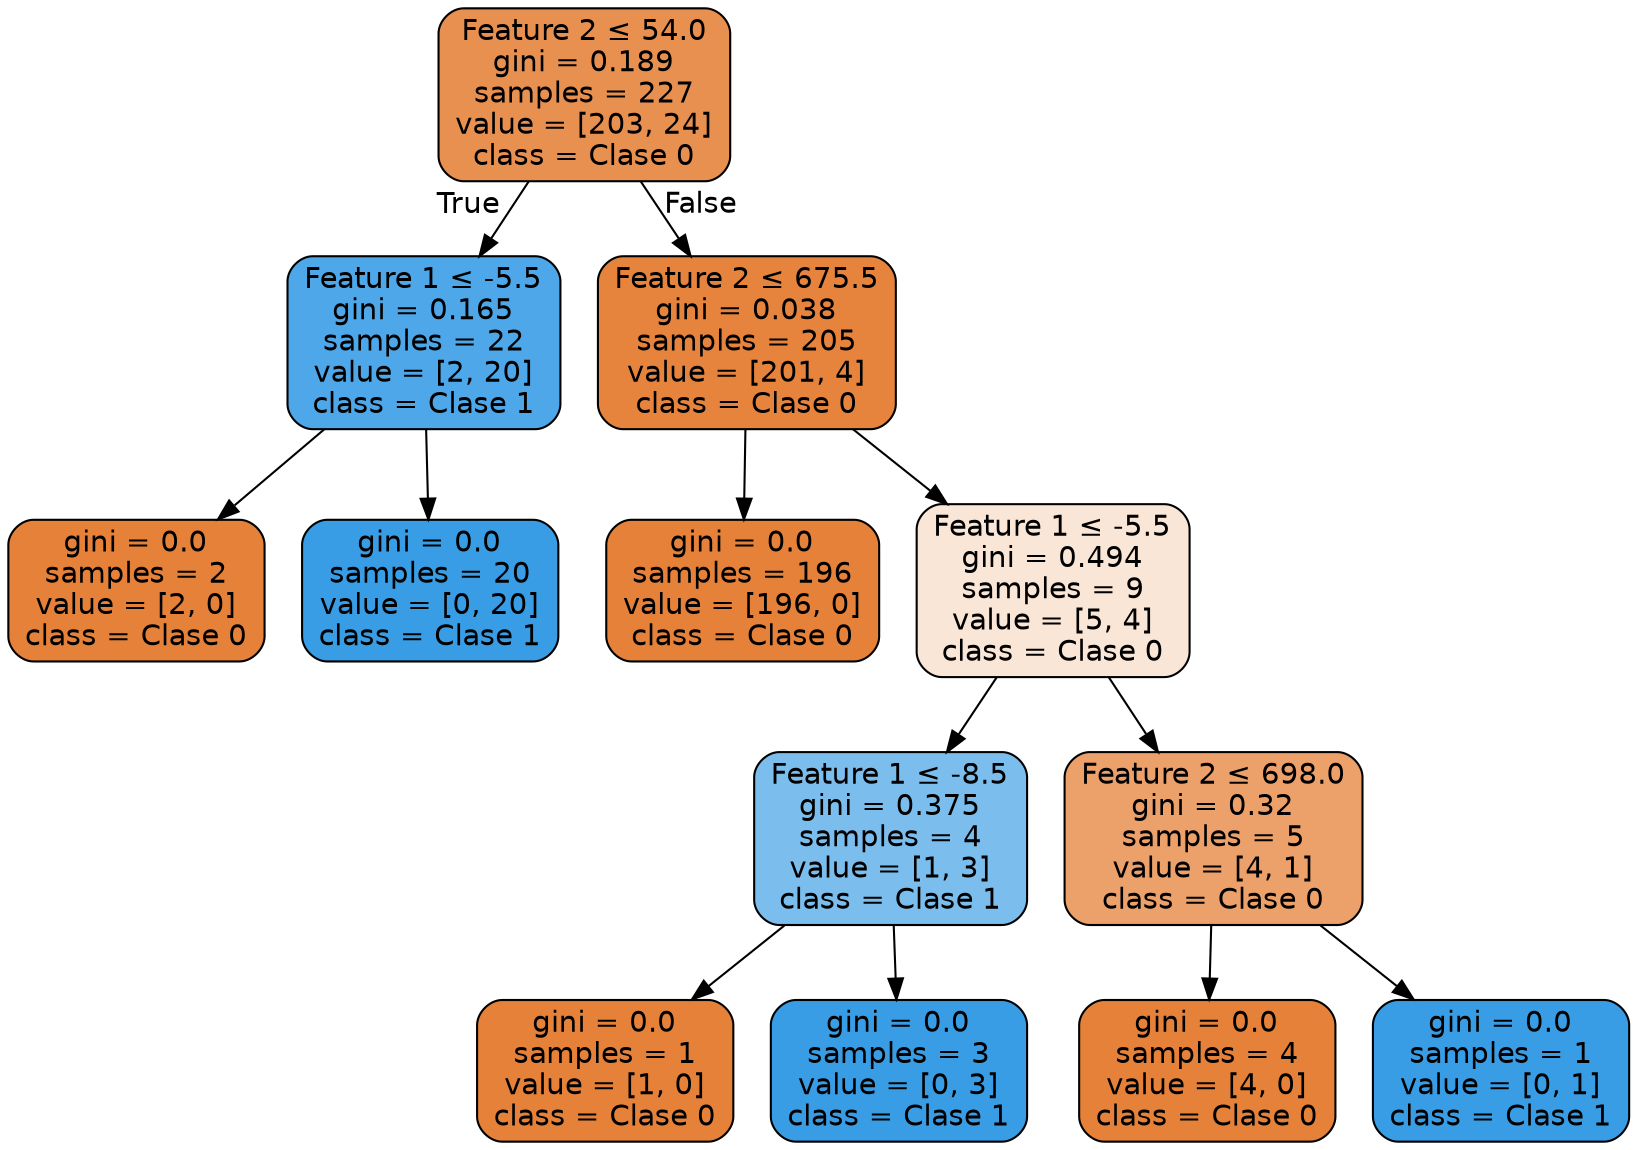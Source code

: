 digraph Tree {
node [shape=box, style="filled, rounded", color="black", fontname="helvetica"] ;
edge [fontname="helvetica"] ;
0 [label=<Feature 2 &le; 54.0<br/>gini = 0.189<br/>samples = 227<br/>value = [203, 24]<br/>class = Clase 0>, fillcolor="#e89050"] ;
1 [label=<Feature 1 &le; -5.5<br/>gini = 0.165<br/>samples = 22<br/>value = [2, 20]<br/>class = Clase 1>, fillcolor="#4da7e8"] ;
0 -> 1 [labeldistance=2.5, labelangle=45, headlabel="True"] ;
2 [label=<gini = 0.0<br/>samples = 2<br/>value = [2, 0]<br/>class = Clase 0>, fillcolor="#e58139"] ;
1 -> 2 ;
3 [label=<gini = 0.0<br/>samples = 20<br/>value = [0, 20]<br/>class = Clase 1>, fillcolor="#399de5"] ;
1 -> 3 ;
4 [label=<Feature 2 &le; 675.5<br/>gini = 0.038<br/>samples = 205<br/>value = [201, 4]<br/>class = Clase 0>, fillcolor="#e6843d"] ;
0 -> 4 [labeldistance=2.5, labelangle=-45, headlabel="False"] ;
5 [label=<gini = 0.0<br/>samples = 196<br/>value = [196, 0]<br/>class = Clase 0>, fillcolor="#e58139"] ;
4 -> 5 ;
6 [label=<Feature 1 &le; -5.5<br/>gini = 0.494<br/>samples = 9<br/>value = [5, 4]<br/>class = Clase 0>, fillcolor="#fae6d7"] ;
4 -> 6 ;
7 [label=<Feature 1 &le; -8.5<br/>gini = 0.375<br/>samples = 4<br/>value = [1, 3]<br/>class = Clase 1>, fillcolor="#7bbeee"] ;
6 -> 7 ;
8 [label=<gini = 0.0<br/>samples = 1<br/>value = [1, 0]<br/>class = Clase 0>, fillcolor="#e58139"] ;
7 -> 8 ;
9 [label=<gini = 0.0<br/>samples = 3<br/>value = [0, 3]<br/>class = Clase 1>, fillcolor="#399de5"] ;
7 -> 9 ;
10 [label=<Feature 2 &le; 698.0<br/>gini = 0.32<br/>samples = 5<br/>value = [4, 1]<br/>class = Clase 0>, fillcolor="#eca06a"] ;
6 -> 10 ;
11 [label=<gini = 0.0<br/>samples = 4<br/>value = [4, 0]<br/>class = Clase 0>, fillcolor="#e58139"] ;
10 -> 11 ;
12 [label=<gini = 0.0<br/>samples = 1<br/>value = [0, 1]<br/>class = Clase 1>, fillcolor="#399de5"] ;
10 -> 12 ;
}
